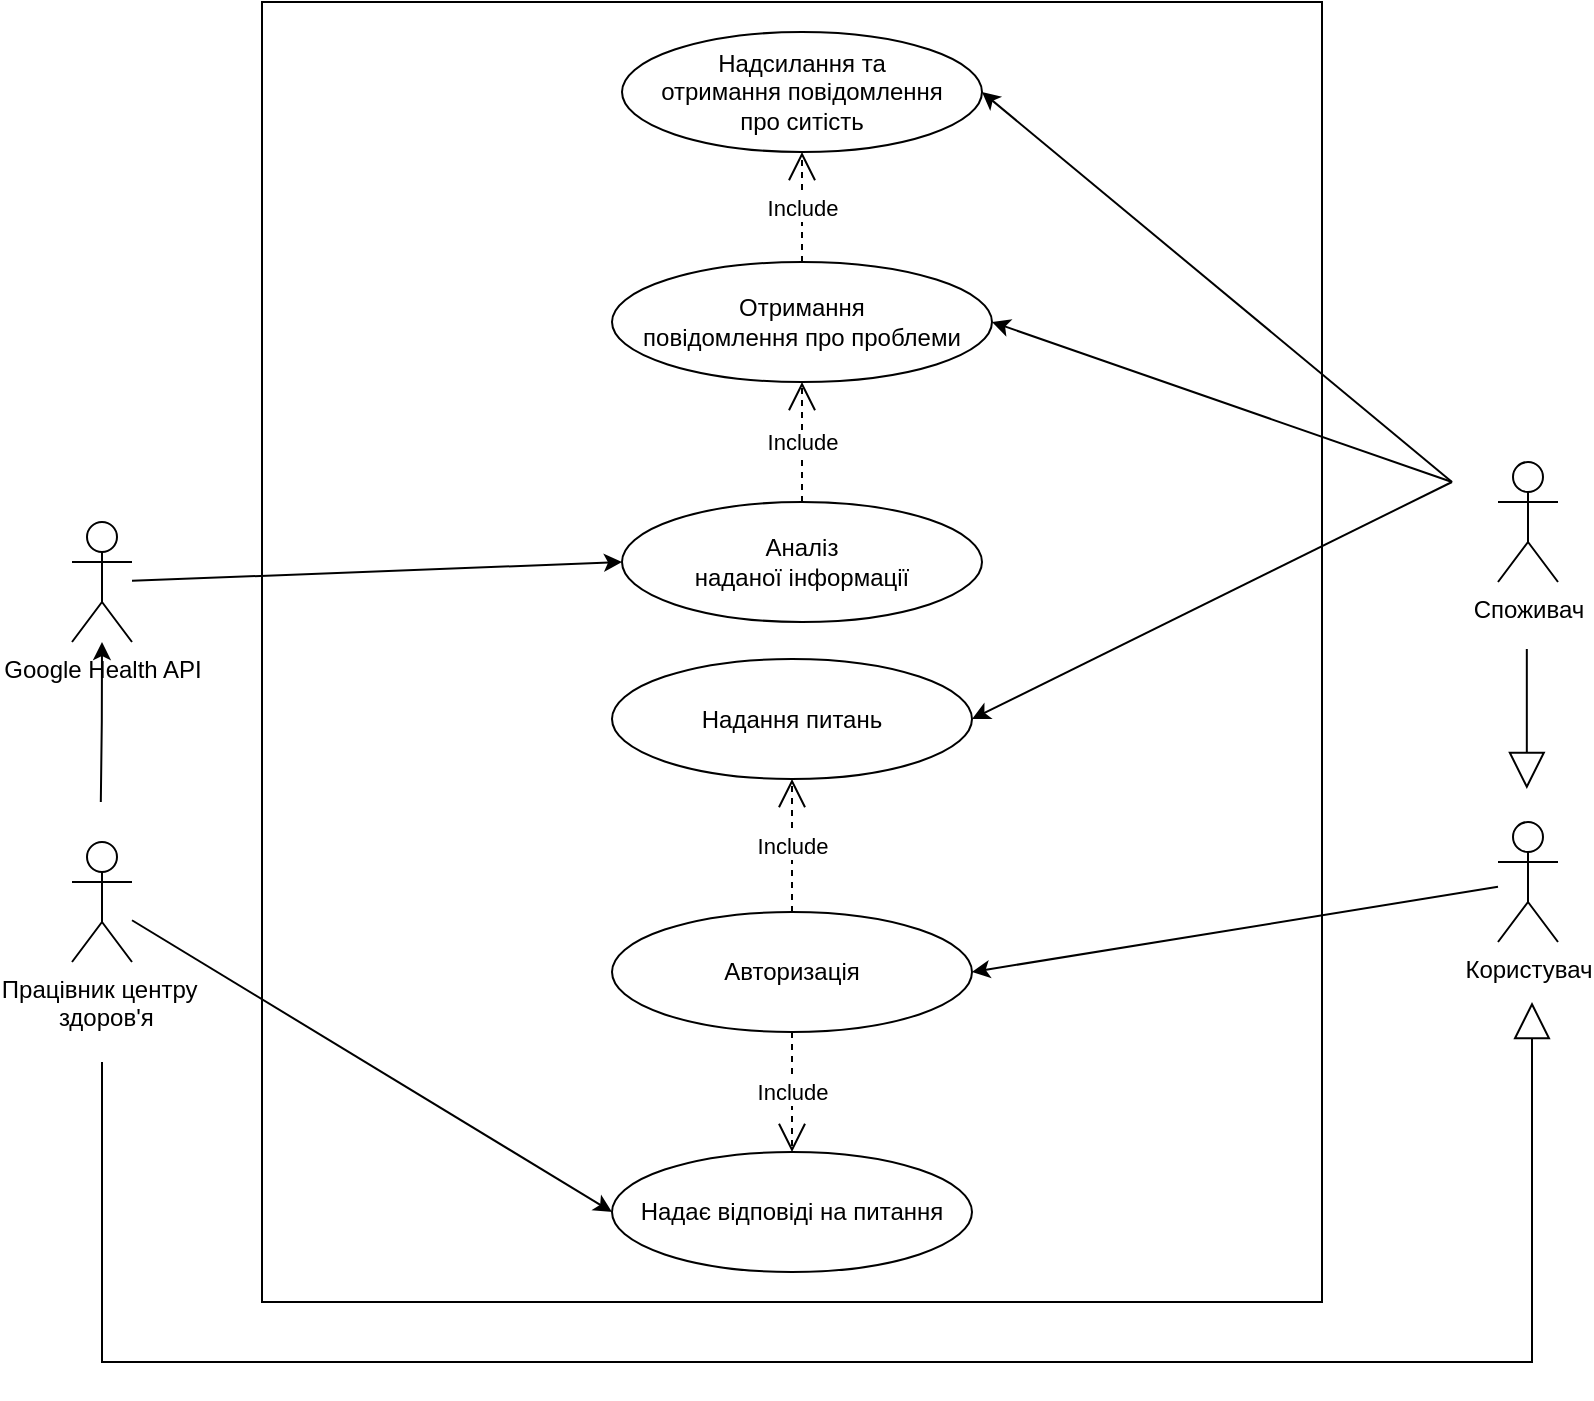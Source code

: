 <mxfile version="22.0.0" type="device">
  <diagram name="Страница — 1" id="GhVxuQcRyr4QLg4CjkYg">
    <mxGraphModel dx="1687" dy="825" grid="1" gridSize="10" guides="1" tooltips="1" connect="1" arrows="1" fold="1" page="1" pageScale="1" pageWidth="1169" pageHeight="827" math="0" shadow="0">
      <root>
        <mxCell id="0" />
        <mxCell id="1" parent="0" />
        <mxCell id="v5agYToH5Nl5yKblKVHG-29" value="&lt;div&gt;Працівник центру&amp;nbsp;&lt;/div&gt;&lt;div&gt;&amp;nbsp;здоров&#39;я&lt;/div&gt;" style="shape=umlActor;verticalLabelPosition=bottom;verticalAlign=top;html=1;outlineConnect=0;" parent="1" vertex="1">
          <mxGeometry x="1010" y="480" width="30" height="60" as="geometry" />
        </mxCell>
        <mxCell id="v5agYToH5Nl5yKblKVHG-30" value="Користувач" style="shape=umlActor;verticalLabelPosition=bottom;verticalAlign=top;html=1;outlineConnect=0;" parent="1" vertex="1">
          <mxGeometry x="1723" y="470" width="30" height="60" as="geometry" />
        </mxCell>
        <mxCell id="v5agYToH5Nl5yKblKVHG-31" value="Споживач" style="shape=umlActor;verticalLabelPosition=bottom;verticalAlign=top;html=1;outlineConnect=0;" parent="1" vertex="1">
          <mxGeometry x="1723" y="290" width="30" height="60" as="geometry" />
        </mxCell>
        <mxCell id="v5agYToH5Nl5yKblKVHG-33" value="" style="rounded=0;whiteSpace=wrap;html=1;fillColor=none;" parent="1" vertex="1">
          <mxGeometry x="1105" y="60" width="530" height="650" as="geometry" />
        </mxCell>
        <mxCell id="v5agYToH5Nl5yKblKVHG-35" value="Авторизація" style="ellipse;whiteSpace=wrap;html=1;" parent="1" vertex="1">
          <mxGeometry x="1280" y="515" width="180" height="60" as="geometry" />
        </mxCell>
        <mxCell id="v5agYToH5Nl5yKblKVHG-36" value="" style="endArrow=classic;html=1;rounded=0;entryX=1;entryY=0.5;entryDx=0;entryDy=0;" parent="1" source="v5agYToH5Nl5yKblKVHG-30" target="v5agYToH5Nl5yKblKVHG-35" edge="1">
          <mxGeometry width="50" height="50" relative="1" as="geometry">
            <mxPoint x="250" y="470" as="sourcePoint" />
            <mxPoint x="360" y="540" as="targetPoint" />
          </mxGeometry>
        </mxCell>
        <mxCell id="v5agYToH5Nl5yKblKVHG-37" value="Надає відповіді на питання" style="ellipse;whiteSpace=wrap;html=1;" parent="1" vertex="1">
          <mxGeometry x="1280" y="635" width="180" height="60" as="geometry" />
        </mxCell>
        <mxCell id="v5agYToH5Nl5yKblKVHG-38" value="&lt;div&gt;Надання питань &lt;br&gt;&lt;/div&gt;" style="ellipse;whiteSpace=wrap;html=1;" parent="1" vertex="1">
          <mxGeometry x="1280" y="388.5" width="180" height="60" as="geometry" />
        </mxCell>
        <mxCell id="v5agYToH5Nl5yKblKVHG-39" value="" style="endArrow=classic;html=1;rounded=0;entryX=1;entryY=0.5;entryDx=0;entryDy=0;" parent="1" target="v5agYToH5Nl5yKblKVHG-38" edge="1">
          <mxGeometry width="50" height="50" relative="1" as="geometry">
            <mxPoint x="1700" y="300" as="sourcePoint" />
            <mxPoint x="1380" y="520" as="targetPoint" />
          </mxGeometry>
        </mxCell>
        <mxCell id="v5agYToH5Nl5yKblKVHG-40" value="" style="endArrow=classic;html=1;rounded=0;entryX=0;entryY=0.5;entryDx=0;entryDy=0;" parent="1" source="v5agYToH5Nl5yKblKVHG-29" target="v5agYToH5Nl5yKblKVHG-37" edge="1">
          <mxGeometry width="50" height="50" relative="1" as="geometry">
            <mxPoint x="1130" y="468" as="sourcePoint" />
            <mxPoint x="1390" y="530" as="targetPoint" />
          </mxGeometry>
        </mxCell>
        <mxCell id="v5agYToH5Nl5yKblKVHG-41" value="Аналіз&lt;br&gt;наданої інформації" style="ellipse;whiteSpace=wrap;html=1;" parent="1" vertex="1">
          <mxGeometry x="1285" y="310" width="180" height="60" as="geometry" />
        </mxCell>
        <mxCell id="v5agYToH5Nl5yKblKVHG-42" value="Отримання&lt;br&gt;повідомлення про проблеми" style="ellipse;whiteSpace=wrap;html=1;" parent="1" vertex="1">
          <mxGeometry x="1280" y="190" width="190" height="60" as="geometry" />
        </mxCell>
        <mxCell id="v5agYToH5Nl5yKblKVHG-43" value="Надсилання та&lt;br&gt;отримання повідомлення&lt;br&gt;про ситість " style="ellipse;whiteSpace=wrap;html=1;" parent="1" vertex="1">
          <mxGeometry x="1285" y="75" width="180" height="60" as="geometry" />
        </mxCell>
        <mxCell id="v5agYToH5Nl5yKblKVHG-44" value="" style="endArrow=classic;html=1;rounded=0;entryX=0;entryY=0.5;entryDx=0;entryDy=0;" parent="1" source="v5agYToH5Nl5yKblKVHG-28" target="v5agYToH5Nl5yKblKVHG-41" edge="1">
          <mxGeometry width="50" height="50" relative="1" as="geometry">
            <mxPoint x="1120" y="302" as="sourcePoint" />
            <mxPoint x="1380" y="424" as="targetPoint" />
          </mxGeometry>
        </mxCell>
        <mxCell id="v5agYToH5Nl5yKblKVHG-46" value="" style="endArrow=classic;html=1;rounded=0;entryX=1;entryY=0.5;entryDx=0;entryDy=0;" parent="1" target="v5agYToH5Nl5yKblKVHG-42" edge="1">
          <mxGeometry width="50" height="50" relative="1" as="geometry">
            <mxPoint x="1700" y="300" as="sourcePoint" />
            <mxPoint x="1390" y="520" as="targetPoint" />
          </mxGeometry>
        </mxCell>
        <mxCell id="v5agYToH5Nl5yKblKVHG-47" value="" style="endArrow=classic;html=1;rounded=0;entryX=1;entryY=0.5;entryDx=0;entryDy=0;" parent="1" target="v5agYToH5Nl5yKblKVHG-43" edge="1">
          <mxGeometry width="50" height="50" relative="1" as="geometry">
            <mxPoint x="1700" y="300" as="sourcePoint" />
            <mxPoint x="1400" y="530" as="targetPoint" />
          </mxGeometry>
        </mxCell>
        <mxCell id="v5agYToH5Nl5yKblKVHG-49" value="" style="endArrow=block;endSize=16;endFill=0;html=1;rounded=0;" parent="1" edge="1">
          <mxGeometry x="0.006" width="160" relative="1" as="geometry">
            <mxPoint x="1737.41" y="383.5" as="sourcePoint" />
            <mxPoint x="1737.41" y="453.5" as="targetPoint" />
            <mxPoint as="offset" />
          </mxGeometry>
        </mxCell>
        <mxCell id="v5agYToH5Nl5yKblKVHG-50" value="" style="endArrow=block;endSize=16;endFill=0;html=1;rounded=0;" parent="1" edge="1">
          <mxGeometry x="0.006" width="160" relative="1" as="geometry">
            <mxPoint x="1025" y="590" as="sourcePoint" />
            <mxPoint x="1740" y="560" as="targetPoint" />
            <mxPoint as="offset" />
            <Array as="points">
              <mxPoint x="1025" y="740" />
              <mxPoint x="1080" y="740" />
              <mxPoint x="1450" y="740" />
              <mxPoint x="1740" y="740" />
            </Array>
          </mxGeometry>
        </mxCell>
        <mxCell id="v5agYToH5Nl5yKblKVHG-54" value="Include" style="endArrow=open;endSize=12;dashed=1;html=1;rounded=0;entryX=0.5;entryY=1;entryDx=0;entryDy=0;exitX=0.5;exitY=0;exitDx=0;exitDy=0;" parent="1" source="v5agYToH5Nl5yKblKVHG-35" target="v5agYToH5Nl5yKblKVHG-38" edge="1">
          <mxGeometry x="0.011" width="160" relative="1" as="geometry">
            <mxPoint x="1225" y="375" as="sourcePoint" />
            <mxPoint x="1385" y="375" as="targetPoint" />
            <mxPoint as="offset" />
          </mxGeometry>
        </mxCell>
        <mxCell id="v5agYToH5Nl5yKblKVHG-55" value="&lt;div&gt;Include&lt;/div&gt;" style="endArrow=open;endSize=12;dashed=1;html=1;rounded=0;entryX=0.5;entryY=0;entryDx=0;entryDy=0;exitX=0.5;exitY=1;exitDx=0;exitDy=0;" parent="1" source="v5agYToH5Nl5yKblKVHG-35" target="v5agYToH5Nl5yKblKVHG-37" edge="1">
          <mxGeometry width="160" relative="1" as="geometry">
            <mxPoint x="1245" y="375" as="sourcePoint" />
            <mxPoint x="1405" y="375" as="targetPoint" />
          </mxGeometry>
        </mxCell>
        <mxCell id="v5agYToH5Nl5yKblKVHG-56" value="Include" style="endArrow=open;endSize=12;dashed=1;html=1;rounded=0;entryX=0.5;entryY=1;entryDx=0;entryDy=0;exitX=0.5;exitY=0;exitDx=0;exitDy=0;" parent="1" source="v5agYToH5Nl5yKblKVHG-41" target="v5agYToH5Nl5yKblKVHG-42" edge="1">
          <mxGeometry width="160" relative="1" as="geometry">
            <mxPoint x="1415" y="375" as="sourcePoint" />
            <mxPoint x="1575" y="375" as="targetPoint" />
          </mxGeometry>
        </mxCell>
        <mxCell id="v5agYToH5Nl5yKblKVHG-57" value="Include" style="endArrow=open;endSize=12;dashed=1;html=1;rounded=0;entryX=0.5;entryY=1;entryDx=0;entryDy=0;exitX=0.5;exitY=0;exitDx=0;exitDy=0;" parent="1" source="v5agYToH5Nl5yKblKVHG-42" target="v5agYToH5Nl5yKblKVHG-43" edge="1">
          <mxGeometry width="160" relative="1" as="geometry">
            <mxPoint x="1415" y="375" as="sourcePoint" />
            <mxPoint x="1575" y="375" as="targetPoint" />
          </mxGeometry>
        </mxCell>
        <mxCell id="GR3_XHhtzF74qlDAhqL8-3" value="" style="edgeStyle=orthogonalEdgeStyle;rounded=0;orthogonalLoop=1;jettySize=auto;html=1;" edge="1" parent="1" target="v5agYToH5Nl5yKblKVHG-28">
          <mxGeometry relative="1" as="geometry">
            <mxPoint x="1024.41" y="460" as="sourcePoint" />
            <mxPoint x="1024" y="320" as="targetPoint" />
          </mxGeometry>
        </mxCell>
        <mxCell id="v5agYToH5Nl5yKblKVHG-28" value="&lt;div&gt;Google Health API&lt;/div&gt;" style="shape=umlActor;verticalLabelPosition=bottom;verticalAlign=top;html=1;outlineConnect=0;" parent="1" vertex="1">
          <mxGeometry x="1010" y="320" width="30" height="60" as="geometry" />
        </mxCell>
      </root>
    </mxGraphModel>
  </diagram>
</mxfile>
